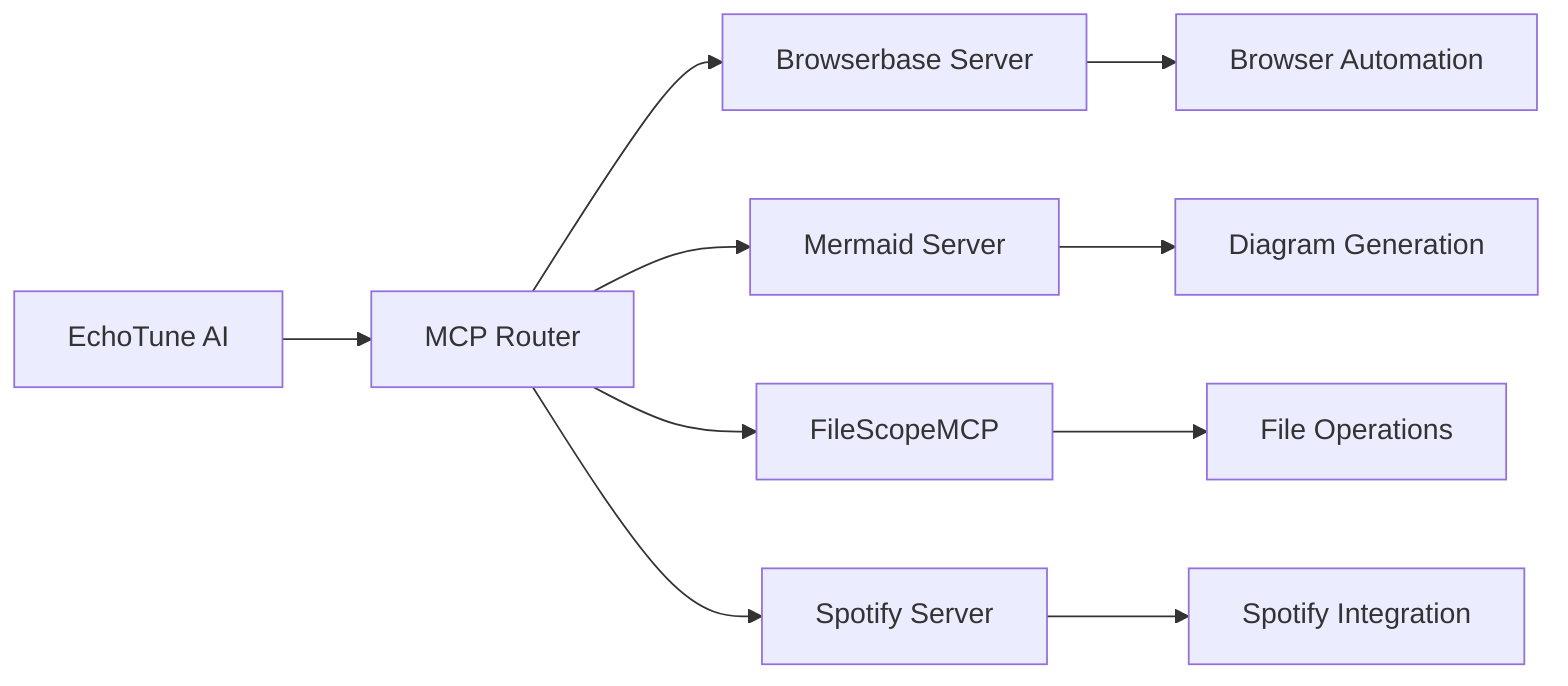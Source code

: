 graph LR
          A[EchoTune AI] --> B[MCP Router]
          B --> C[Browserbase Server]
          B --> D[Mermaid Server]
          B --> E[FileScopeMCP]
          B --> F[Spotify Server]
          C --> G[Browser Automation]
          D --> H[Diagram Generation]
          E --> I[File Operations]
          F --> J[Spotify Integration]